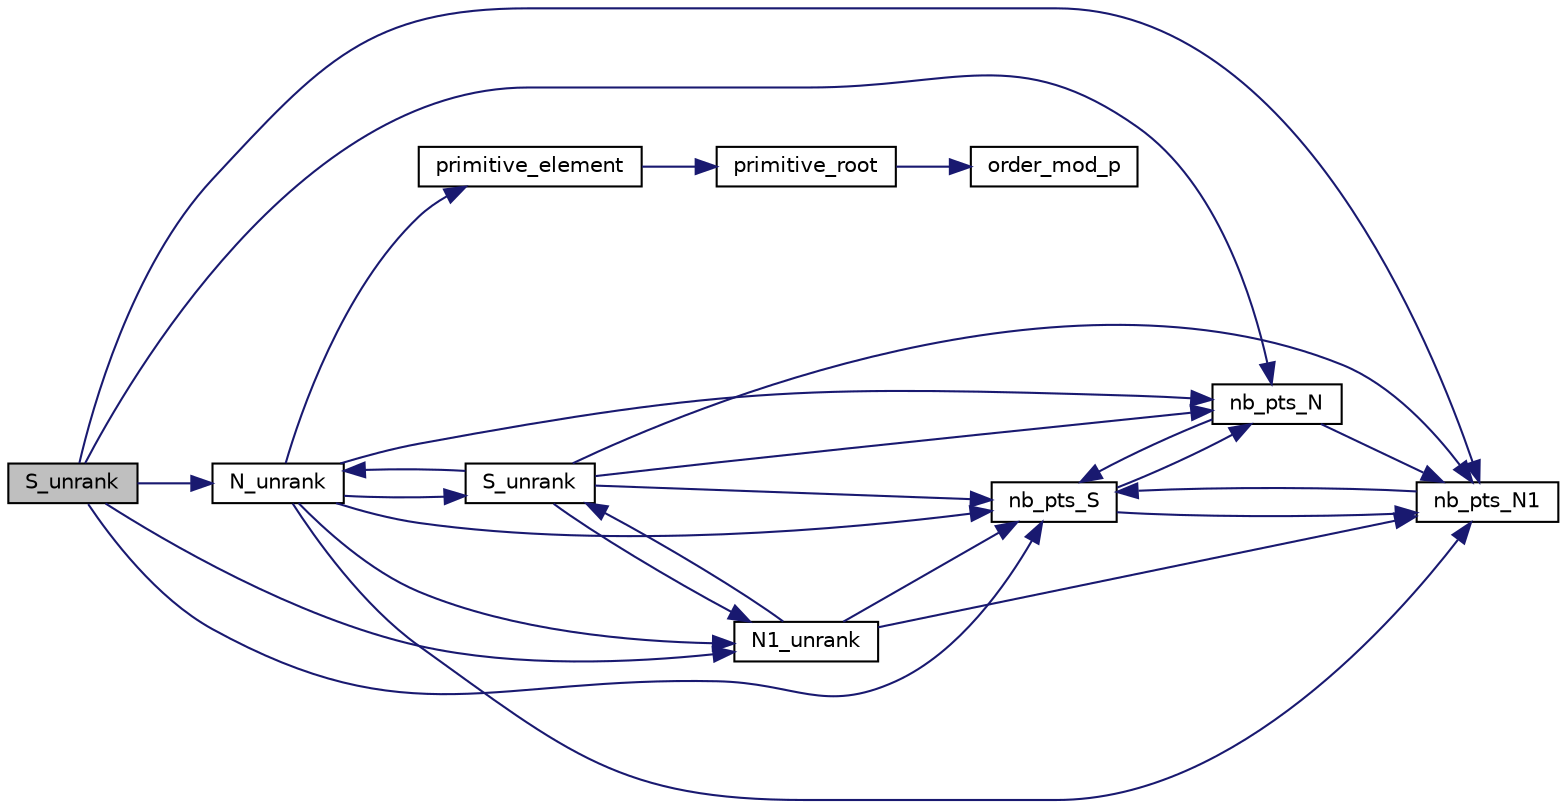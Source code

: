 digraph "S_unrank"
{
  edge [fontname="Helvetica",fontsize="10",labelfontname="Helvetica",labelfontsize="10"];
  node [fontname="Helvetica",fontsize="10",shape=record];
  rankdir="LR";
  Node20425 [label="S_unrank",height=0.2,width=0.4,color="black", fillcolor="grey75", style="filled", fontcolor="black"];
  Node20425 -> Node20426 [color="midnightblue",fontsize="10",style="solid",fontname="Helvetica"];
  Node20426 [label="nb_pts_S",height=0.2,width=0.4,color="black", fillcolor="white", style="filled",URL="$db/da0/lib_2foundations_2geometry_2orthogonal__points_8_c.html#a9bc3dec6e722644d182738102c3e04f3"];
  Node20426 -> Node20427 [color="midnightblue",fontsize="10",style="solid",fontname="Helvetica"];
  Node20427 [label="nb_pts_N",height=0.2,width=0.4,color="black", fillcolor="white", style="filled",URL="$db/da0/lib_2foundations_2geometry_2orthogonal__points_8_c.html#a93e16898c27b1d1c0a6405a7b0615ba6"];
  Node20427 -> Node20426 [color="midnightblue",fontsize="10",style="solid",fontname="Helvetica"];
  Node20427 -> Node20428 [color="midnightblue",fontsize="10",style="solid",fontname="Helvetica"];
  Node20428 [label="nb_pts_N1",height=0.2,width=0.4,color="black", fillcolor="white", style="filled",URL="$db/da0/lib_2foundations_2geometry_2orthogonal__points_8_c.html#ae0f2e1c76523db67b4ec9629ccc35bc6"];
  Node20428 -> Node20426 [color="midnightblue",fontsize="10",style="solid",fontname="Helvetica"];
  Node20426 -> Node20428 [color="midnightblue",fontsize="10",style="solid",fontname="Helvetica"];
  Node20425 -> Node20427 [color="midnightblue",fontsize="10",style="solid",fontname="Helvetica"];
  Node20425 -> Node20428 [color="midnightblue",fontsize="10",style="solid",fontname="Helvetica"];
  Node20425 -> Node20429 [color="midnightblue",fontsize="10",style="solid",fontname="Helvetica"];
  Node20429 [label="N_unrank",height=0.2,width=0.4,color="black", fillcolor="white", style="filled",URL="$db/da0/lib_2foundations_2geometry_2orthogonal__points_8_c.html#ab79724bd19da3bc1b383550113f9d7aa"];
  Node20429 -> Node20426 [color="midnightblue",fontsize="10",style="solid",fontname="Helvetica"];
  Node20429 -> Node20427 [color="midnightblue",fontsize="10",style="solid",fontname="Helvetica"];
  Node20429 -> Node20430 [color="midnightblue",fontsize="10",style="solid",fontname="Helvetica"];
  Node20430 [label="S_unrank",height=0.2,width=0.4,color="black", fillcolor="white", style="filled",URL="$db/da0/lib_2foundations_2geometry_2orthogonal__points_8_c.html#a18964a35af25f1b4a85f4eaeb1543d92"];
  Node20430 -> Node20426 [color="midnightblue",fontsize="10",style="solid",fontname="Helvetica"];
  Node20430 -> Node20427 [color="midnightblue",fontsize="10",style="solid",fontname="Helvetica"];
  Node20430 -> Node20428 [color="midnightblue",fontsize="10",style="solid",fontname="Helvetica"];
  Node20430 -> Node20429 [color="midnightblue",fontsize="10",style="solid",fontname="Helvetica"];
  Node20430 -> Node20431 [color="midnightblue",fontsize="10",style="solid",fontname="Helvetica"];
  Node20431 [label="N1_unrank",height=0.2,width=0.4,color="black", fillcolor="white", style="filled",URL="$db/da0/lib_2foundations_2geometry_2orthogonal__points_8_c.html#aa9427e27f7f207c1baff3a34cc5d78cf"];
  Node20431 -> Node20426 [color="midnightblue",fontsize="10",style="solid",fontname="Helvetica"];
  Node20431 -> Node20428 [color="midnightblue",fontsize="10",style="solid",fontname="Helvetica"];
  Node20431 -> Node20430 [color="midnightblue",fontsize="10",style="solid",fontname="Helvetica"];
  Node20429 -> Node20428 [color="midnightblue",fontsize="10",style="solid",fontname="Helvetica"];
  Node20429 -> Node20431 [color="midnightblue",fontsize="10",style="solid",fontname="Helvetica"];
  Node20429 -> Node20432 [color="midnightblue",fontsize="10",style="solid",fontname="Helvetica"];
  Node20432 [label="primitive_element",height=0.2,width=0.4,color="black", fillcolor="white", style="filled",URL="$db/da0/lib_2foundations_2geometry_2orthogonal__points_8_c.html#a97350390ec02c8cd9f54751708e28768"];
  Node20432 -> Node20433 [color="midnightblue",fontsize="10",style="solid",fontname="Helvetica"];
  Node20433 [label="primitive_root",height=0.2,width=0.4,color="black", fillcolor="white", style="filled",URL="$de/dc5/algebra__and__number__theory_8h.html#a0b6f7619d12ff2c4e60b852b820b0972"];
  Node20433 -> Node20434 [color="midnightblue",fontsize="10",style="solid",fontname="Helvetica"];
  Node20434 [label="order_mod_p",height=0.2,width=0.4,color="black", fillcolor="white", style="filled",URL="$df/dda/number__theory_8_c.html#aa38aa7e68ab81726a4462995135456b2"];
  Node20425 -> Node20431 [color="midnightblue",fontsize="10",style="solid",fontname="Helvetica"];
}
